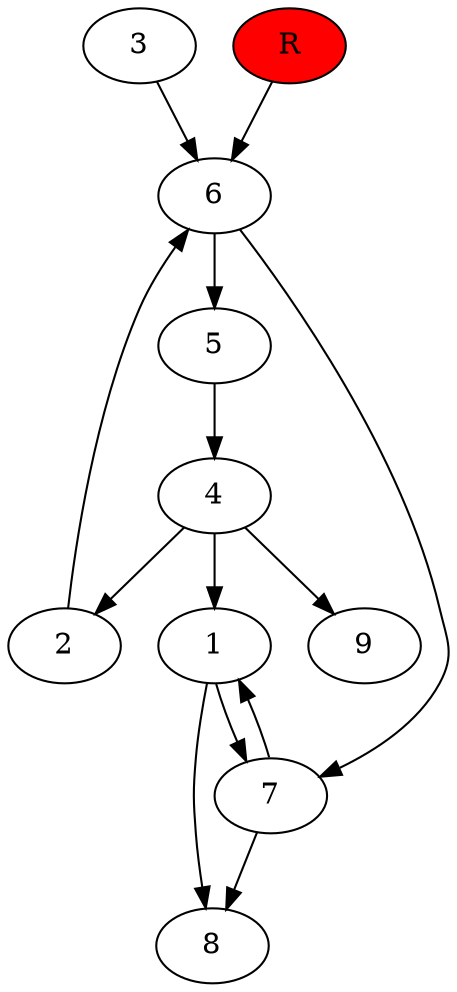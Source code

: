 digraph prb41564 {
	1
	2
	3
	4
	5
	6
	7
	8
	R [fillcolor="#ff0000" style=filled]
	1 -> 7
	1 -> 8
	2 -> 6
	3 -> 6
	4 -> 1
	4 -> 2
	4 -> 9
	5 -> 4
	6 -> 5
	6 -> 7
	7 -> 1
	7 -> 8
	R -> 6
}
